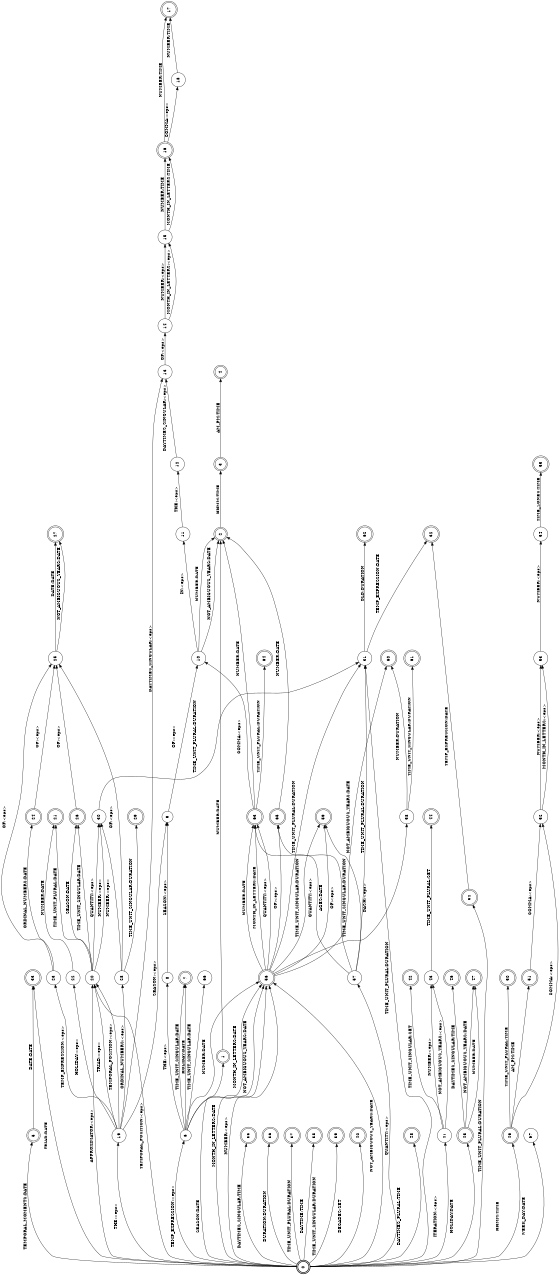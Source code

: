 digraph FST {
rankdir = LR;
size = "8.5,11";
label = "";
center = 1;
orientation = Landscape;
ranksep = "0.4";
nodesep = "0.25";
0 [label = "0", shape = doublecircle, style = bold, fontsize = 14]
	0 -> 1 [label = "SEASON:DATE", fontsize = 14];
	0 -> 5 [label = "TEMPORAL_MOMENTS:DATE", fontsize = 14];
	0 -> 6 [label = "TEMP_EXPRESSION:<eps>", fontsize = 14];
	0 -> 19 [label = "THE:<eps>", fontsize = 14];
	0 -> 20 [label = "TEMPORAL_POSITION:<eps>", fontsize = 14];
	0 -> 20 [label = "APPROXIMATOR:<eps>", fontsize = 14];
	0 -> 31 [label = "TIME_UNIT_PLURAL:DURATION", fontsize = 14];
	0 -> 33 [label = "TRIAD:DATE", fontsize = 14];
	0 -> 34 [label = "TIME_UNIT_PLURAL:DURATION", fontsize = 14];
	0 -> 35 [label = "DAYTIMES_SINGULAR:TIME", fontsize = 14];
	0 -> 36 [label = "DURATION:DURATION", fontsize = 14];
	0 -> 37 [label = "TIME_UNIT_PLURAL:DURATION", fontsize = 14];
	0 -> 38 [label = "DAYTIME:TIME", fontsize = 14];
	0 -> 39 [label = "TIME_UNIT_SINGULAR:DURATION", fontsize = 14];
	0 -> 40 [label = "DECADES:SET", fontsize = 14];
	0 -> 41 [label = "ITERATION:<eps>", fontsize = 14];
	0 -> 45 [label = "HOLIDAY:DATE", fontsize = 14];
	0 -> 48 [label = "DAYTIMES_PLURAL:TIME", fontsize = 14];
	0 -> 49 [label = "HHMM:TIME", fontsize = 14];
	0 -> 56 [label = "NUMBER:<eps>", fontsize = 14];
	0 -> 56 [label = "NOT_AMBIGUOUS_YEARS:DATE", fontsize = 14];
	0 -> 56 [label = "MONTH_IN_LETTERS:DATE", fontsize = 14];
	0 -> 57 [label = "QUANTITY:<eps>", fontsize = 14];
	0 -> 67 [label = "WEEK_DAY:DATE", fontsize = 14];
1 [label = "1", shape = doublecircle, style = solid, fontsize = 14]
	1 -> 2 [label = "NUMBER:DATE", fontsize = 14];
2 [label = "2", shape = doublecircle, style = solid, fontsize = 14]
	2 -> 3 [label = "HHMM:TIME", fontsize = 14];
3 [label = "3", shape = doublecircle, style = solid, fontsize = 14]
	3 -> 4 [label = "AM_PM:TIME", fontsize = 14];
4 [label = "4", shape = doublecircle, style = solid, fontsize = 14]
5 [label = "5", shape = doublecircle, style = solid, fontsize = 14]
	5 -> 33 [label = "DATE:DATE", fontsize = 14];
6 [label = "6", shape = circle, style = solid, fontsize = 14]
	6 -> 7 [label = "HOLIDAY:DATE", fontsize = 14];
	6 -> 7 [label = "TIME_UNIT_SINGULAR:DATE", fontsize = 14];
	6 -> 8 [label = "THE:<eps>", fontsize = 14];
	6 -> 56 [label = "NOT_AMBIGUOUS_YEARS:DATE", fontsize = 14];
	6 -> 56 [label = "NUMBER:DATE", fontsize = 14];
	6 -> 56 [label = "MONTH_IN_LETTERS:DATE", fontsize = 14];
	6 -> 66 [label = "TIME_UNIT_SINGULAR:DATE", fontsize = 14];
7 [label = "7", shape = doublecircle, style = solid, fontsize = 14]
8 [label = "8", shape = circle, style = solid, fontsize = 14]
	8 -> 9 [label = "SEASON:<eps>", fontsize = 14];
9 [label = "9", shape = circle, style = solid, fontsize = 14]
	9 -> 10 [label = "OF:<eps>", fontsize = 14];
10 [label = "10", shape = circle, style = solid, fontsize = 14]
	10 -> 2 [label = "NUMBER:DATE", fontsize = 14];
	10 -> 2 [label = "NOT_AMBIGUOUS_YEARS:DATE", fontsize = 14];
	10 -> 11 [label = "IN:<eps>", fontsize = 14];
11 [label = "11", shape = circle, style = solid, fontsize = 14]
	11 -> 12 [label = "THE:<eps>", fontsize = 14];
12 [label = "12", shape = circle, style = solid, fontsize = 14]
	12 -> 13 [label = "DAYTIMES_SINGULAR:<eps>", fontsize = 14];
13 [label = "13", shape = circle, style = solid, fontsize = 14]
	13 -> 14 [label = "OF:<eps>", fontsize = 14];
14 [label = "14", shape = circle, style = solid, fontsize = 14]
	14 -> 15 [label = "NUMBER:<eps>", fontsize = 14];
	14 -> 15 [label = "MONTH_IN_LETTERS:<eps>", fontsize = 14];
15 [label = "15", shape = circle, style = solid, fontsize = 14]
	15 -> 16 [label = "NUMBER:TIME", fontsize = 14];
	15 -> 16 [label = "MONTH_IN_LETTERS:TIME", fontsize = 14];
16 [label = "16", shape = doublecircle, style = solid, fontsize = 14]
	16 -> 17 [label = "NUMBER:TIME", fontsize = 14];
	16 -> 18 [label = "COMMA:<eps>", fontsize = 14];
17 [label = "17", shape = doublecircle, style = solid, fontsize = 14]
18 [label = "18", shape = circle, style = solid, fontsize = 14]
	18 -> 17 [label = "NUMBER:TIME", fontsize = 14];
19 [label = "19", shape = circle, style = solid, fontsize = 14]
	19 -> 20 [label = "TEMPORAL_POSITION:<eps>", fontsize = 14];
	19 -> 20 [label = "TRIAD:<eps>", fontsize = 14];
	19 -> 22 [label = "HOLIDAY:<eps>", fontsize = 14];
	19 -> 13 [label = "DAYTIMES_SINGULAR:<eps>", fontsize = 14];
	19 -> 9 [label = "SEASON:<eps>", fontsize = 14];
	19 -> 23 [label = "TEMP_EXPRESSION:<eps>", fontsize = 14];
	19 -> 28 [label = "ORDINAL_NUMBERS:<eps>", fontsize = 14];
20 [label = "20", shape = circle, style = solid, fontsize = 14]
	20 -> 21 [label = "TIME_UNIT_PLURAL:DATE", fontsize = 14];
	20 -> 26 [label = "TIME_UNIT_SINGULAR:DATE", fontsize = 14];
	20 -> 26 [label = "SEASON:DATE", fontsize = 14];
	20 -> 30 [label = "NUMBER:<eps>", fontsize = 14];
	20 -> 30 [label = "QUANTITY:<eps>", fontsize = 14];
21 [label = "21", shape = doublecircle, style = solid, fontsize = 14]
22 [label = "22", shape = circle, style = solid, fontsize = 14]
	22 -> 21 [label = "NUMBER:DATE", fontsize = 14];
23 [label = "23", shape = circle, style = solid, fontsize = 14]
	23 -> 24 [label = "ORDINAL_NUMBERS:DATE", fontsize = 14];
	23 -> 25 [label = "OF:<eps>", fontsize = 14];
24 [label = "24", shape = doublecircle, style = solid, fontsize = 14]
	24 -> 25 [label = "OF:<eps>", fontsize = 14];
25 [label = "25", shape = circle, style = solid, fontsize = 14]
	25 -> 27 [label = "DATE:DATE", fontsize = 14];
	25 -> 27 [label = "NOT_AMBIGUOUS_YEARS:DATE", fontsize = 14];
26 [label = "26", shape = doublecircle, style = solid, fontsize = 14]
	26 -> 25 [label = "OF:<eps>", fontsize = 14];
27 [label = "27", shape = doublecircle, style = solid, fontsize = 14]
28 [label = "28", shape = circle, style = solid, fontsize = 14]
	28 -> 25 [label = "OF:<eps>", fontsize = 14];
	28 -> 29 [label = "TIME_UNIT_SINGULAR:DURATION", fontsize = 14];
	28 -> 30 [label = "NUMBER:<eps>", fontsize = 14];
29 [label = "29", shape = doublecircle, style = solid, fontsize = 14]
30 [label = "30", shape = circle, style = solid, fontsize = 14]
	30 -> 31 [label = "TIME_UNIT_PLURAL:DURATION", fontsize = 14];
31 [label = "31", shape = circle, style = solid, fontsize = 14]
	31 -> 32 [label = "TEMP_EXPRESSION:DATE", fontsize = 14];
	31 -> 62 [label = "OLD:DURATION", fontsize = 14];
32 [label = "32", shape = doublecircle, style = solid, fontsize = 14]
33 [label = "33", shape = doublecircle, style = solid, fontsize = 14]
34 [label = "34", shape = doublecircle, style = solid, fontsize = 14]
	34 -> 32 [label = "TEMP_EXPRESSION:DATE", fontsize = 14];
35 [label = "35", shape = doublecircle, style = solid, fontsize = 14]
36 [label = "36", shape = doublecircle, style = solid, fontsize = 14]
37 [label = "37", shape = doublecircle, style = solid, fontsize = 14]
38 [label = "38", shape = doublecircle, style = solid, fontsize = 14]
39 [label = "39", shape = doublecircle, style = solid, fontsize = 14]
40 [label = "40", shape = doublecircle, style = solid, fontsize = 14]
41 [label = "41", shape = circle, style = solid, fontsize = 14]
	41 -> 42 [label = "TIME_UNIT_SINGULAR:SET", fontsize = 14];
	41 -> 43 [label = "NUMBER:<eps>", fontsize = 14];
	41 -> 43 [label = "NOT_AMBIGUOUS_YEARS:<eps>", fontsize = 14];
42 [label = "42", shape = doublecircle, style = solid, fontsize = 14]
43 [label = "43", shape = circle, style = solid, fontsize = 14]
	43 -> 44 [label = "TIME_UNIT_PLURAL:SET", fontsize = 14];
44 [label = "44", shape = doublecircle, style = solid, fontsize = 14]
45 [label = "45", shape = doublecircle, style = solid, fontsize = 14]
	45 -> 46 [label = "DAYTIMES_SINGULAR:TIME", fontsize = 14];
	45 -> 47 [label = "NUMBER:DATE", fontsize = 14];
	45 -> 47 [label = "NOT_AMBIGUOUS_YEARS:DATE", fontsize = 14];
46 [label = "46", shape = doublecircle, style = solid, fontsize = 14]
47 [label = "47", shape = doublecircle, style = solid, fontsize = 14]
48 [label = "48", shape = doublecircle, style = solid, fontsize = 14]
49 [label = "49", shape = doublecircle, style = solid, fontsize = 14]
	49 -> 50 [label = "TIME_UNIT_PLURAL:TIME", fontsize = 14];
	49 -> 51 [label = "AM_PM:TIME", fontsize = 14];
	49 -> 52 [label = "COMMA:<eps>", fontsize = 14];
50 [label = "50", shape = doublecircle, style = solid, fontsize = 14]
51 [label = "51", shape = doublecircle, style = solid, fontsize = 14]
	51 -> 52 [label = "COMMA:<eps>", fontsize = 14];
52 [label = "52", shape = circle, style = solid, fontsize = 14]
	52 -> 53 [label = "NUMBER:<eps>", fontsize = 14];
	52 -> 53 [label = "MONTH_IN_LETTERS:<eps>", fontsize = 14];
53 [label = "53", shape = circle, style = solid, fontsize = 14]
	53 -> 54 [label = "NUMBER:<eps>", fontsize = 14];
54 [label = "54", shape = circle, style = solid, fontsize = 14]
	54 -> 55 [label = "TIME_ZONES:TIME", fontsize = 14];
55 [label = "55", shape = doublecircle, style = solid, fontsize = 14]
56 [label = "56", shape = doublecircle, style = solid, fontsize = 14]
	56 -> 58 [label = "DASH:<eps>", fontsize = 14];
	56 -> 59 [label = "AGES:DATE", fontsize = 14];
	56 -> 60 [label = "NOT_AMBIGUOUS_YEARS:DATE", fontsize = 14];
	56 -> 31 [label = "TIME_UNIT_PLURAL:DURATION", fontsize = 14];
	56 -> 59 [label = "TIME_UNIT_SINGULAR:DURATION", fontsize = 14];
	56 -> 63 [label = "NUMBER:DATE", fontsize = 14];
	56 -> 63 [label = "MONTH_IN_LETTERS:DATE", fontsize = 14];
	56 -> 63 [label = "QUANTITY:<eps>", fontsize = 14];
	56 -> 65 [label = "OF:<eps>", fontsize = 14];
57 [label = "57", shape = circle, style = solid, fontsize = 14]
	57 -> 31 [label = "TIME_UNIT_PLURAL:DURATION", fontsize = 14];
	57 -> 59 [label = "TIME_UNIT_SINGULAR:DURATION", fontsize = 14];
	57 -> 63 [label = "QUANTITY:<eps>", fontsize = 14];
	57 -> 65 [label = "OF:<eps>", fontsize = 14];
58 [label = "58", shape = circle, style = solid, fontsize = 14]
	58 -> 60 [label = "NUMBER:DURATION", fontsize = 14];
	58 -> 61 [label = "TIME_UNIT_SINGULAR:DURATION", fontsize = 14];
59 [label = "59", shape = doublecircle, style = solid, fontsize = 14]
60 [label = "60", shape = doublecircle, style = solid, fontsize = 14]
61 [label = "61", shape = doublecircle, style = solid, fontsize = 14]
62 [label = "62", shape = doublecircle, style = solid, fontsize = 14]
63 [label = "63", shape = doublecircle, style = solid, fontsize = 14]
	63 -> 64 [label = "TIME_UNIT_PLURAL:DURATION", fontsize = 14];
	63 -> 2 [label = "NUMBER:DATE", fontsize = 14];
	63 -> 10 [label = "COMMA:<eps>", fontsize = 14];
64 [label = "64", shape = doublecircle, style = solid, fontsize = 14]
65 [label = "65", shape = doublecircle, style = solid, fontsize = 14]
	65 -> 2 [label = "NUMBER:DATE", fontsize = 14];
66 [label = "66", shape = circle, style = solid, fontsize = 14]
67 [label = "67", shape = circle, style = solid, fontsize = 14]
}
